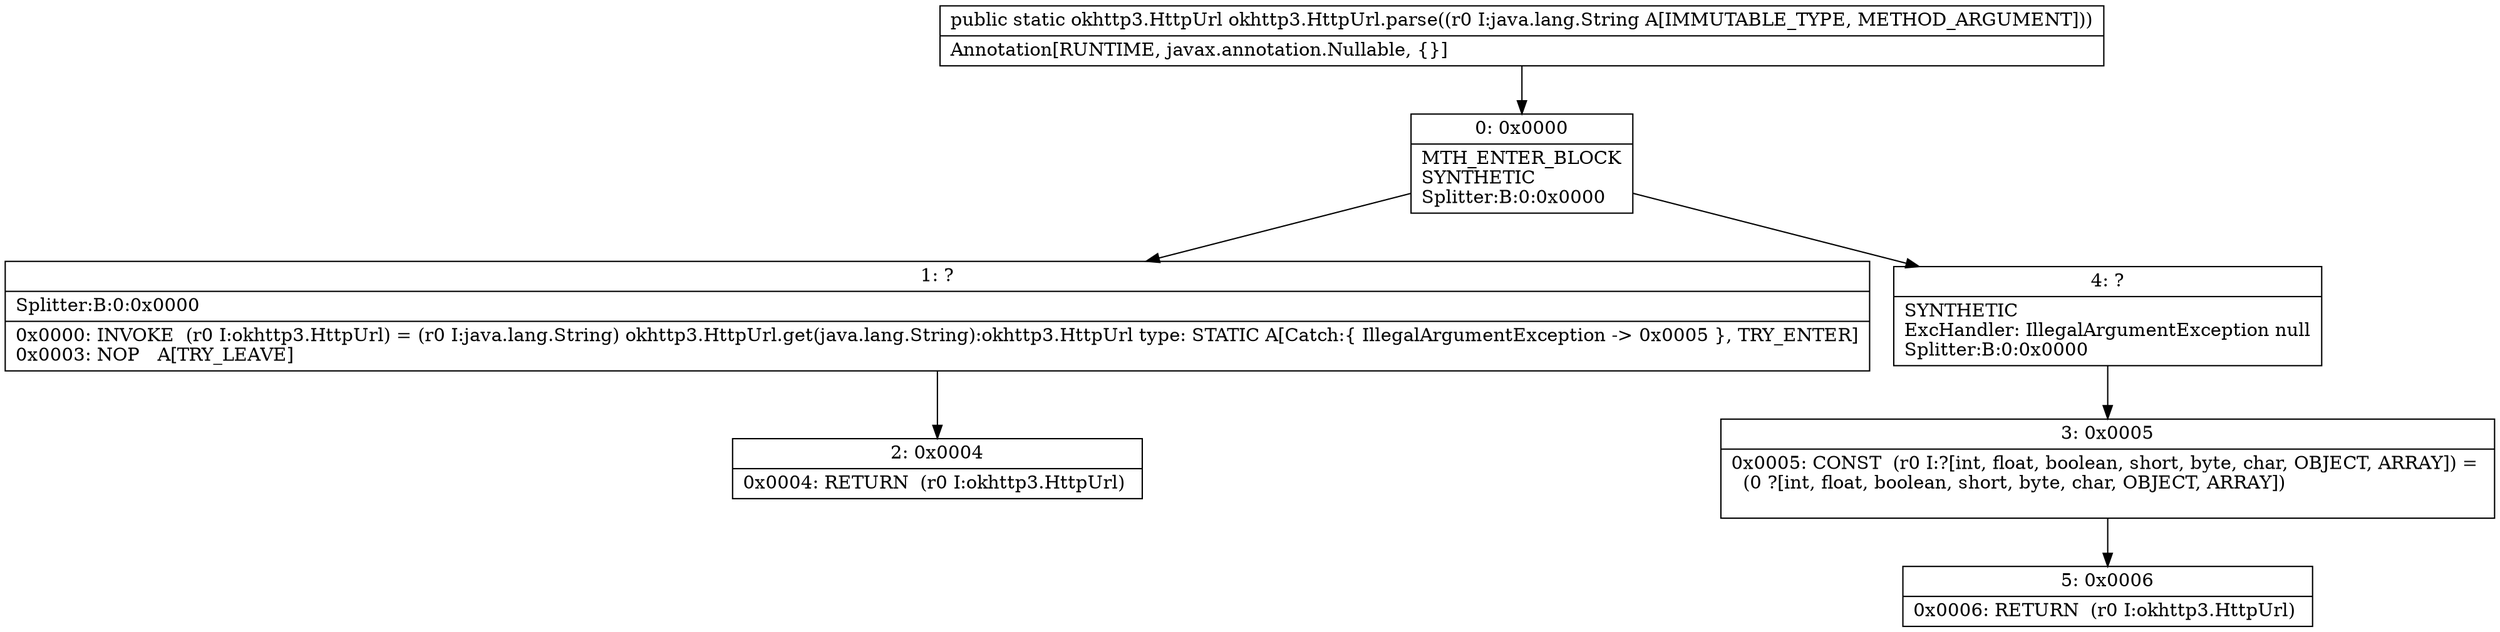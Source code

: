 digraph "CFG forokhttp3.HttpUrl.parse(Ljava\/lang\/String;)Lokhttp3\/HttpUrl;" {
Node_0 [shape=record,label="{0\:\ 0x0000|MTH_ENTER_BLOCK\lSYNTHETIC\lSplitter:B:0:0x0000\l}"];
Node_1 [shape=record,label="{1\:\ ?|Splitter:B:0:0x0000\l|0x0000: INVOKE  (r0 I:okhttp3.HttpUrl) = (r0 I:java.lang.String) okhttp3.HttpUrl.get(java.lang.String):okhttp3.HttpUrl type: STATIC A[Catch:\{ IllegalArgumentException \-\> 0x0005 \}, TRY_ENTER]\l0x0003: NOP   A[TRY_LEAVE]\l}"];
Node_2 [shape=record,label="{2\:\ 0x0004|0x0004: RETURN  (r0 I:okhttp3.HttpUrl) \l}"];
Node_3 [shape=record,label="{3\:\ 0x0005|0x0005: CONST  (r0 I:?[int, float, boolean, short, byte, char, OBJECT, ARRAY]) = \l  (0 ?[int, float, boolean, short, byte, char, OBJECT, ARRAY])\l \l}"];
Node_4 [shape=record,label="{4\:\ ?|SYNTHETIC\lExcHandler: IllegalArgumentException null\lSplitter:B:0:0x0000\l}"];
Node_5 [shape=record,label="{5\:\ 0x0006|0x0006: RETURN  (r0 I:okhttp3.HttpUrl) \l}"];
MethodNode[shape=record,label="{public static okhttp3.HttpUrl okhttp3.HttpUrl.parse((r0 I:java.lang.String A[IMMUTABLE_TYPE, METHOD_ARGUMENT]))  | Annotation[RUNTIME, javax.annotation.Nullable, \{\}]\l}"];
MethodNode -> Node_0;
Node_0 -> Node_1;
Node_0 -> Node_4;
Node_1 -> Node_2;
Node_3 -> Node_5;
Node_4 -> Node_3;
}

